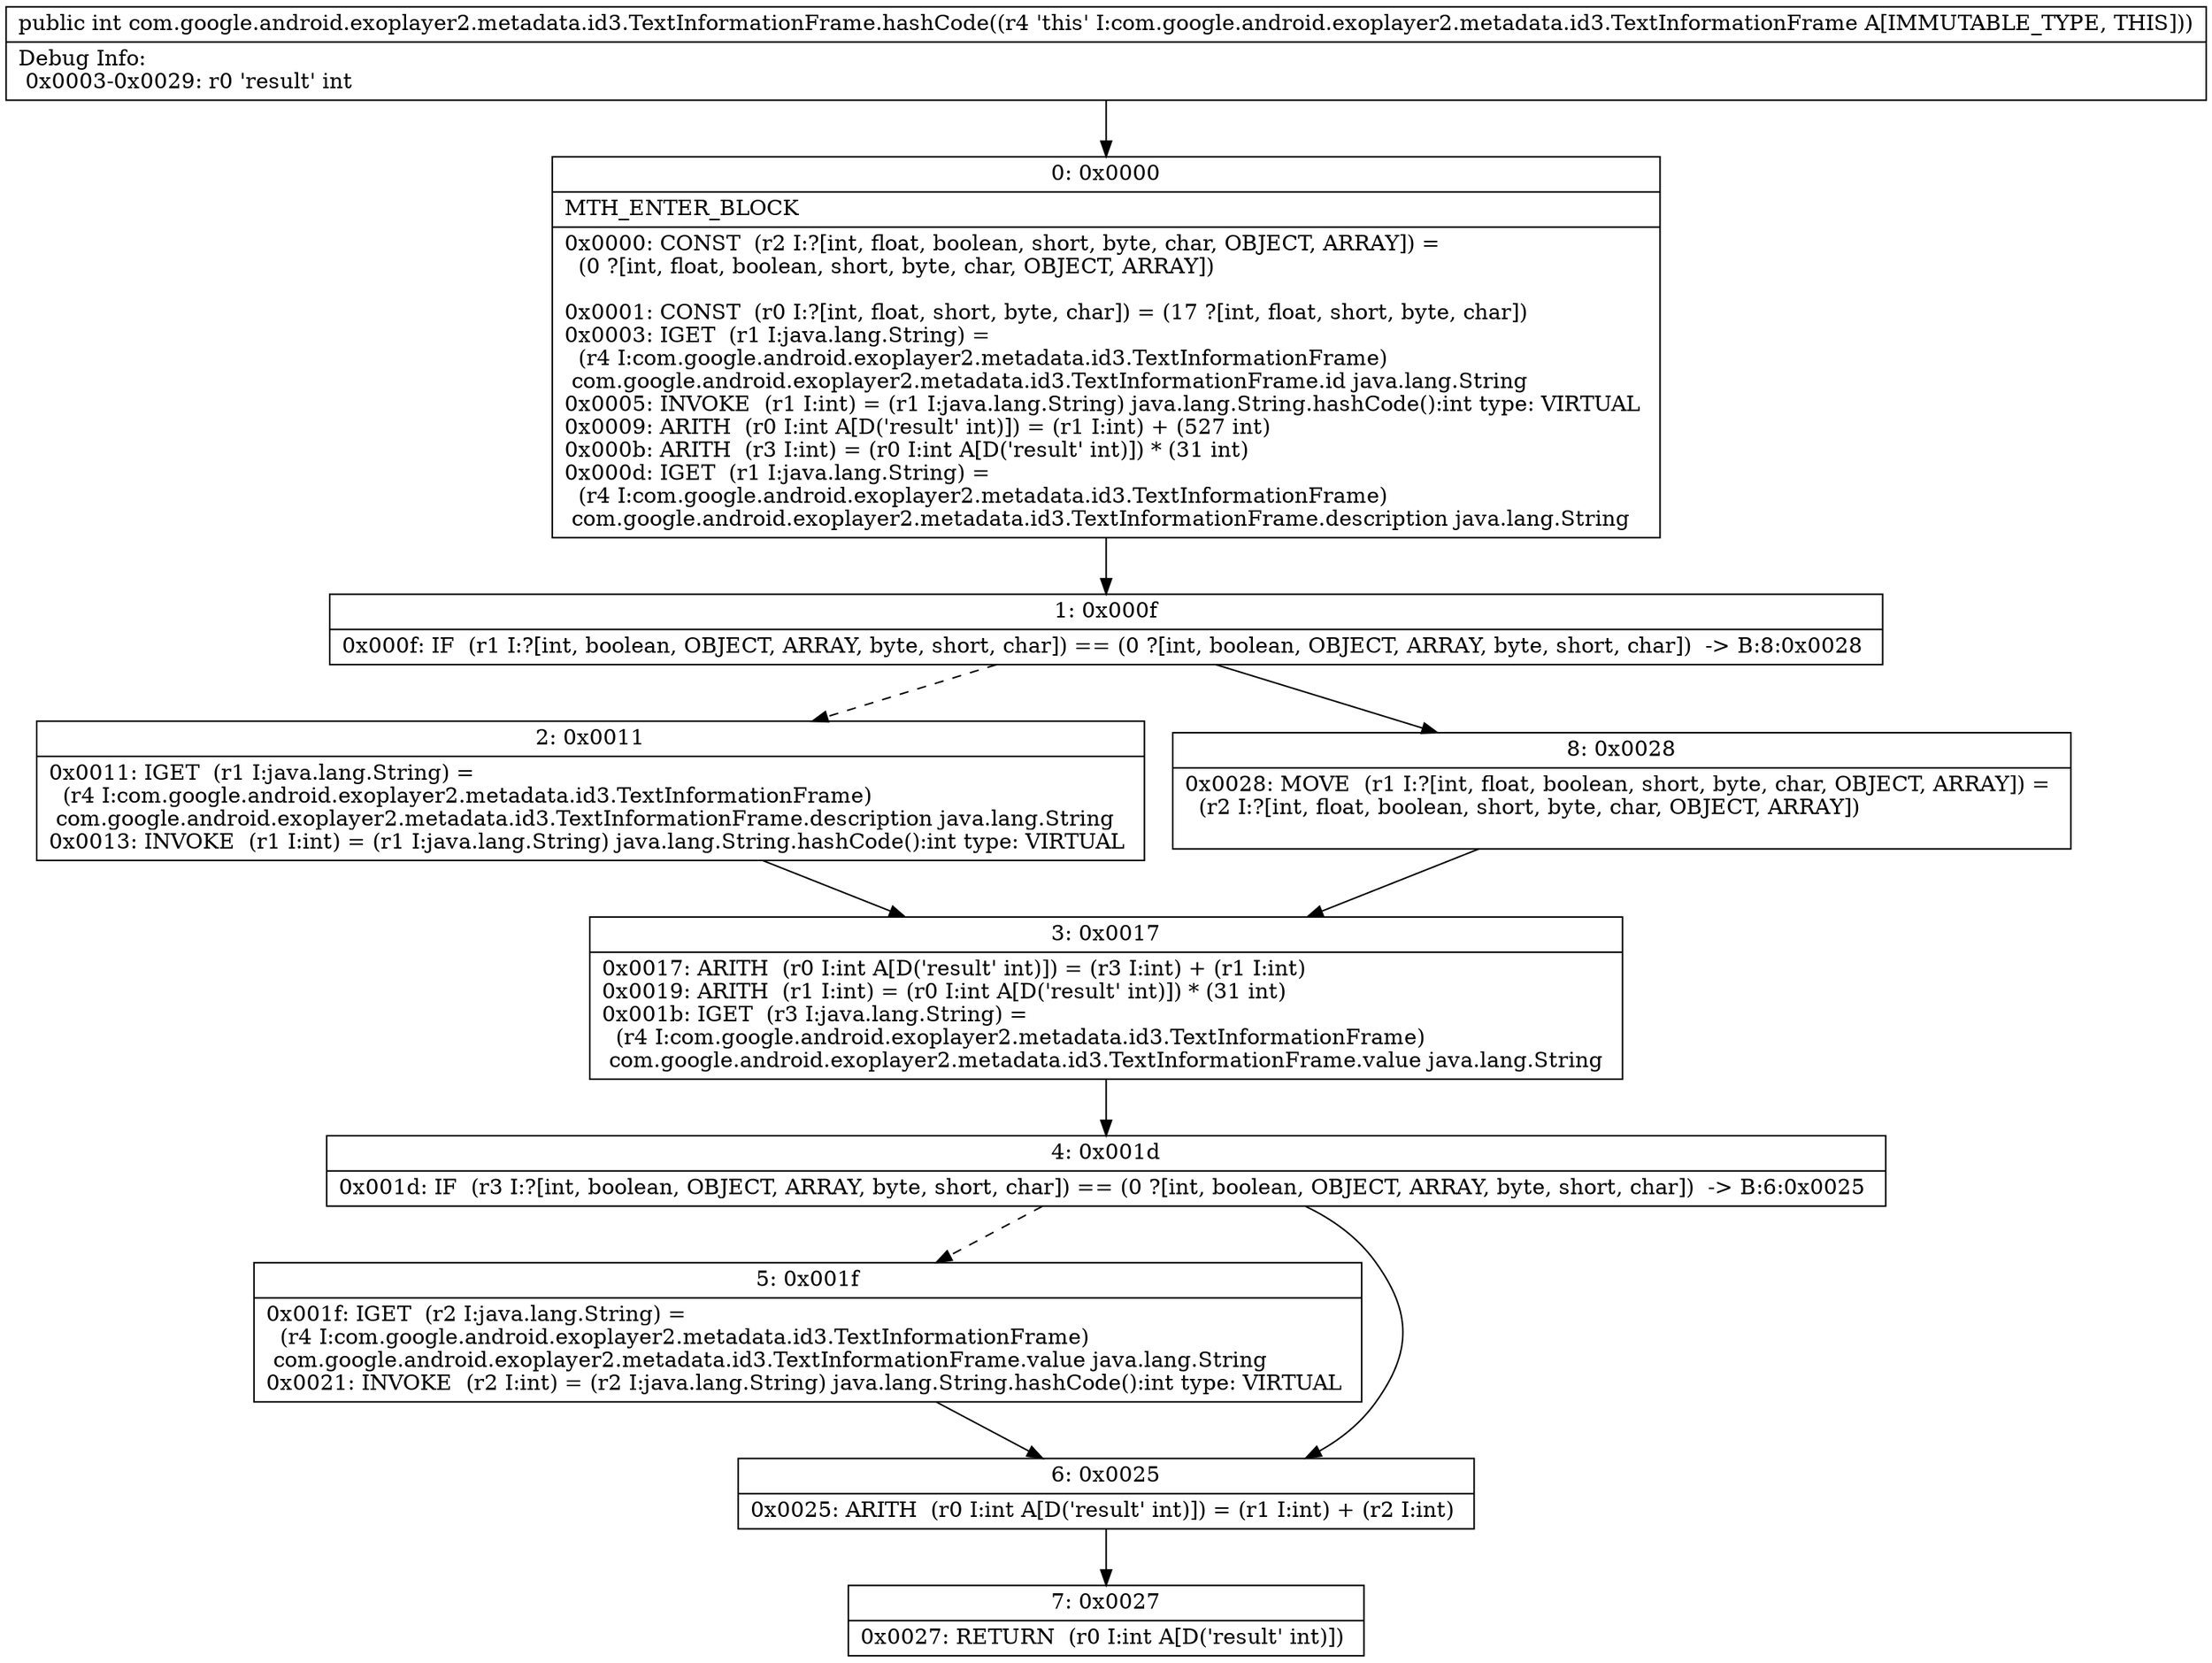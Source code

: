 digraph "CFG forcom.google.android.exoplayer2.metadata.id3.TextInformationFrame.hashCode()I" {
Node_0 [shape=record,label="{0\:\ 0x0000|MTH_ENTER_BLOCK\l|0x0000: CONST  (r2 I:?[int, float, boolean, short, byte, char, OBJECT, ARRAY]) = \l  (0 ?[int, float, boolean, short, byte, char, OBJECT, ARRAY])\l \l0x0001: CONST  (r0 I:?[int, float, short, byte, char]) = (17 ?[int, float, short, byte, char]) \l0x0003: IGET  (r1 I:java.lang.String) = \l  (r4 I:com.google.android.exoplayer2.metadata.id3.TextInformationFrame)\l com.google.android.exoplayer2.metadata.id3.TextInformationFrame.id java.lang.String \l0x0005: INVOKE  (r1 I:int) = (r1 I:java.lang.String) java.lang.String.hashCode():int type: VIRTUAL \l0x0009: ARITH  (r0 I:int A[D('result' int)]) = (r1 I:int) + (527 int) \l0x000b: ARITH  (r3 I:int) = (r0 I:int A[D('result' int)]) * (31 int) \l0x000d: IGET  (r1 I:java.lang.String) = \l  (r4 I:com.google.android.exoplayer2.metadata.id3.TextInformationFrame)\l com.google.android.exoplayer2.metadata.id3.TextInformationFrame.description java.lang.String \l}"];
Node_1 [shape=record,label="{1\:\ 0x000f|0x000f: IF  (r1 I:?[int, boolean, OBJECT, ARRAY, byte, short, char]) == (0 ?[int, boolean, OBJECT, ARRAY, byte, short, char])  \-\> B:8:0x0028 \l}"];
Node_2 [shape=record,label="{2\:\ 0x0011|0x0011: IGET  (r1 I:java.lang.String) = \l  (r4 I:com.google.android.exoplayer2.metadata.id3.TextInformationFrame)\l com.google.android.exoplayer2.metadata.id3.TextInformationFrame.description java.lang.String \l0x0013: INVOKE  (r1 I:int) = (r1 I:java.lang.String) java.lang.String.hashCode():int type: VIRTUAL \l}"];
Node_3 [shape=record,label="{3\:\ 0x0017|0x0017: ARITH  (r0 I:int A[D('result' int)]) = (r3 I:int) + (r1 I:int) \l0x0019: ARITH  (r1 I:int) = (r0 I:int A[D('result' int)]) * (31 int) \l0x001b: IGET  (r3 I:java.lang.String) = \l  (r4 I:com.google.android.exoplayer2.metadata.id3.TextInformationFrame)\l com.google.android.exoplayer2.metadata.id3.TextInformationFrame.value java.lang.String \l}"];
Node_4 [shape=record,label="{4\:\ 0x001d|0x001d: IF  (r3 I:?[int, boolean, OBJECT, ARRAY, byte, short, char]) == (0 ?[int, boolean, OBJECT, ARRAY, byte, short, char])  \-\> B:6:0x0025 \l}"];
Node_5 [shape=record,label="{5\:\ 0x001f|0x001f: IGET  (r2 I:java.lang.String) = \l  (r4 I:com.google.android.exoplayer2.metadata.id3.TextInformationFrame)\l com.google.android.exoplayer2.metadata.id3.TextInformationFrame.value java.lang.String \l0x0021: INVOKE  (r2 I:int) = (r2 I:java.lang.String) java.lang.String.hashCode():int type: VIRTUAL \l}"];
Node_6 [shape=record,label="{6\:\ 0x0025|0x0025: ARITH  (r0 I:int A[D('result' int)]) = (r1 I:int) + (r2 I:int) \l}"];
Node_7 [shape=record,label="{7\:\ 0x0027|0x0027: RETURN  (r0 I:int A[D('result' int)]) \l}"];
Node_8 [shape=record,label="{8\:\ 0x0028|0x0028: MOVE  (r1 I:?[int, float, boolean, short, byte, char, OBJECT, ARRAY]) = \l  (r2 I:?[int, float, boolean, short, byte, char, OBJECT, ARRAY])\l \l}"];
MethodNode[shape=record,label="{public int com.google.android.exoplayer2.metadata.id3.TextInformationFrame.hashCode((r4 'this' I:com.google.android.exoplayer2.metadata.id3.TextInformationFrame A[IMMUTABLE_TYPE, THIS]))  | Debug Info:\l  0x0003\-0x0029: r0 'result' int\l}"];
MethodNode -> Node_0;
Node_0 -> Node_1;
Node_1 -> Node_2[style=dashed];
Node_1 -> Node_8;
Node_2 -> Node_3;
Node_3 -> Node_4;
Node_4 -> Node_5[style=dashed];
Node_4 -> Node_6;
Node_5 -> Node_6;
Node_6 -> Node_7;
Node_8 -> Node_3;
}

